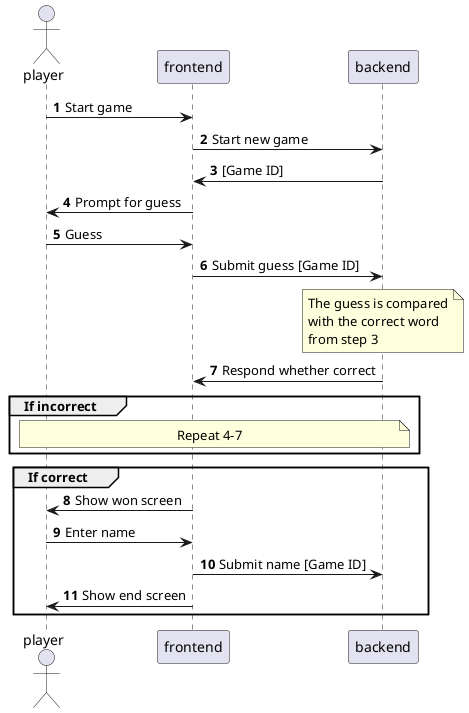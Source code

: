 @startuml
actor player
autonumber

player -> frontend: Start game
frontend -> backend: Start new game
frontend <- backend: [Game ID]
player <- frontend: Prompt for guess
player -> frontend: Guess
frontend -> backend: Submit guess [Game ID]
note over backend
  The guess is compared
  with the correct word
  from step 3
end note
frontend <- backend: Respond whether correct

group If incorrect
note over player, backend
Repeat 4-7
end note
end

group If correct
player <- frontend: Show won screen
player -> frontend: Enter name
frontend -> backend: Submit name [Game ID]
player <- frontend: Show end screen
end

@enduml
